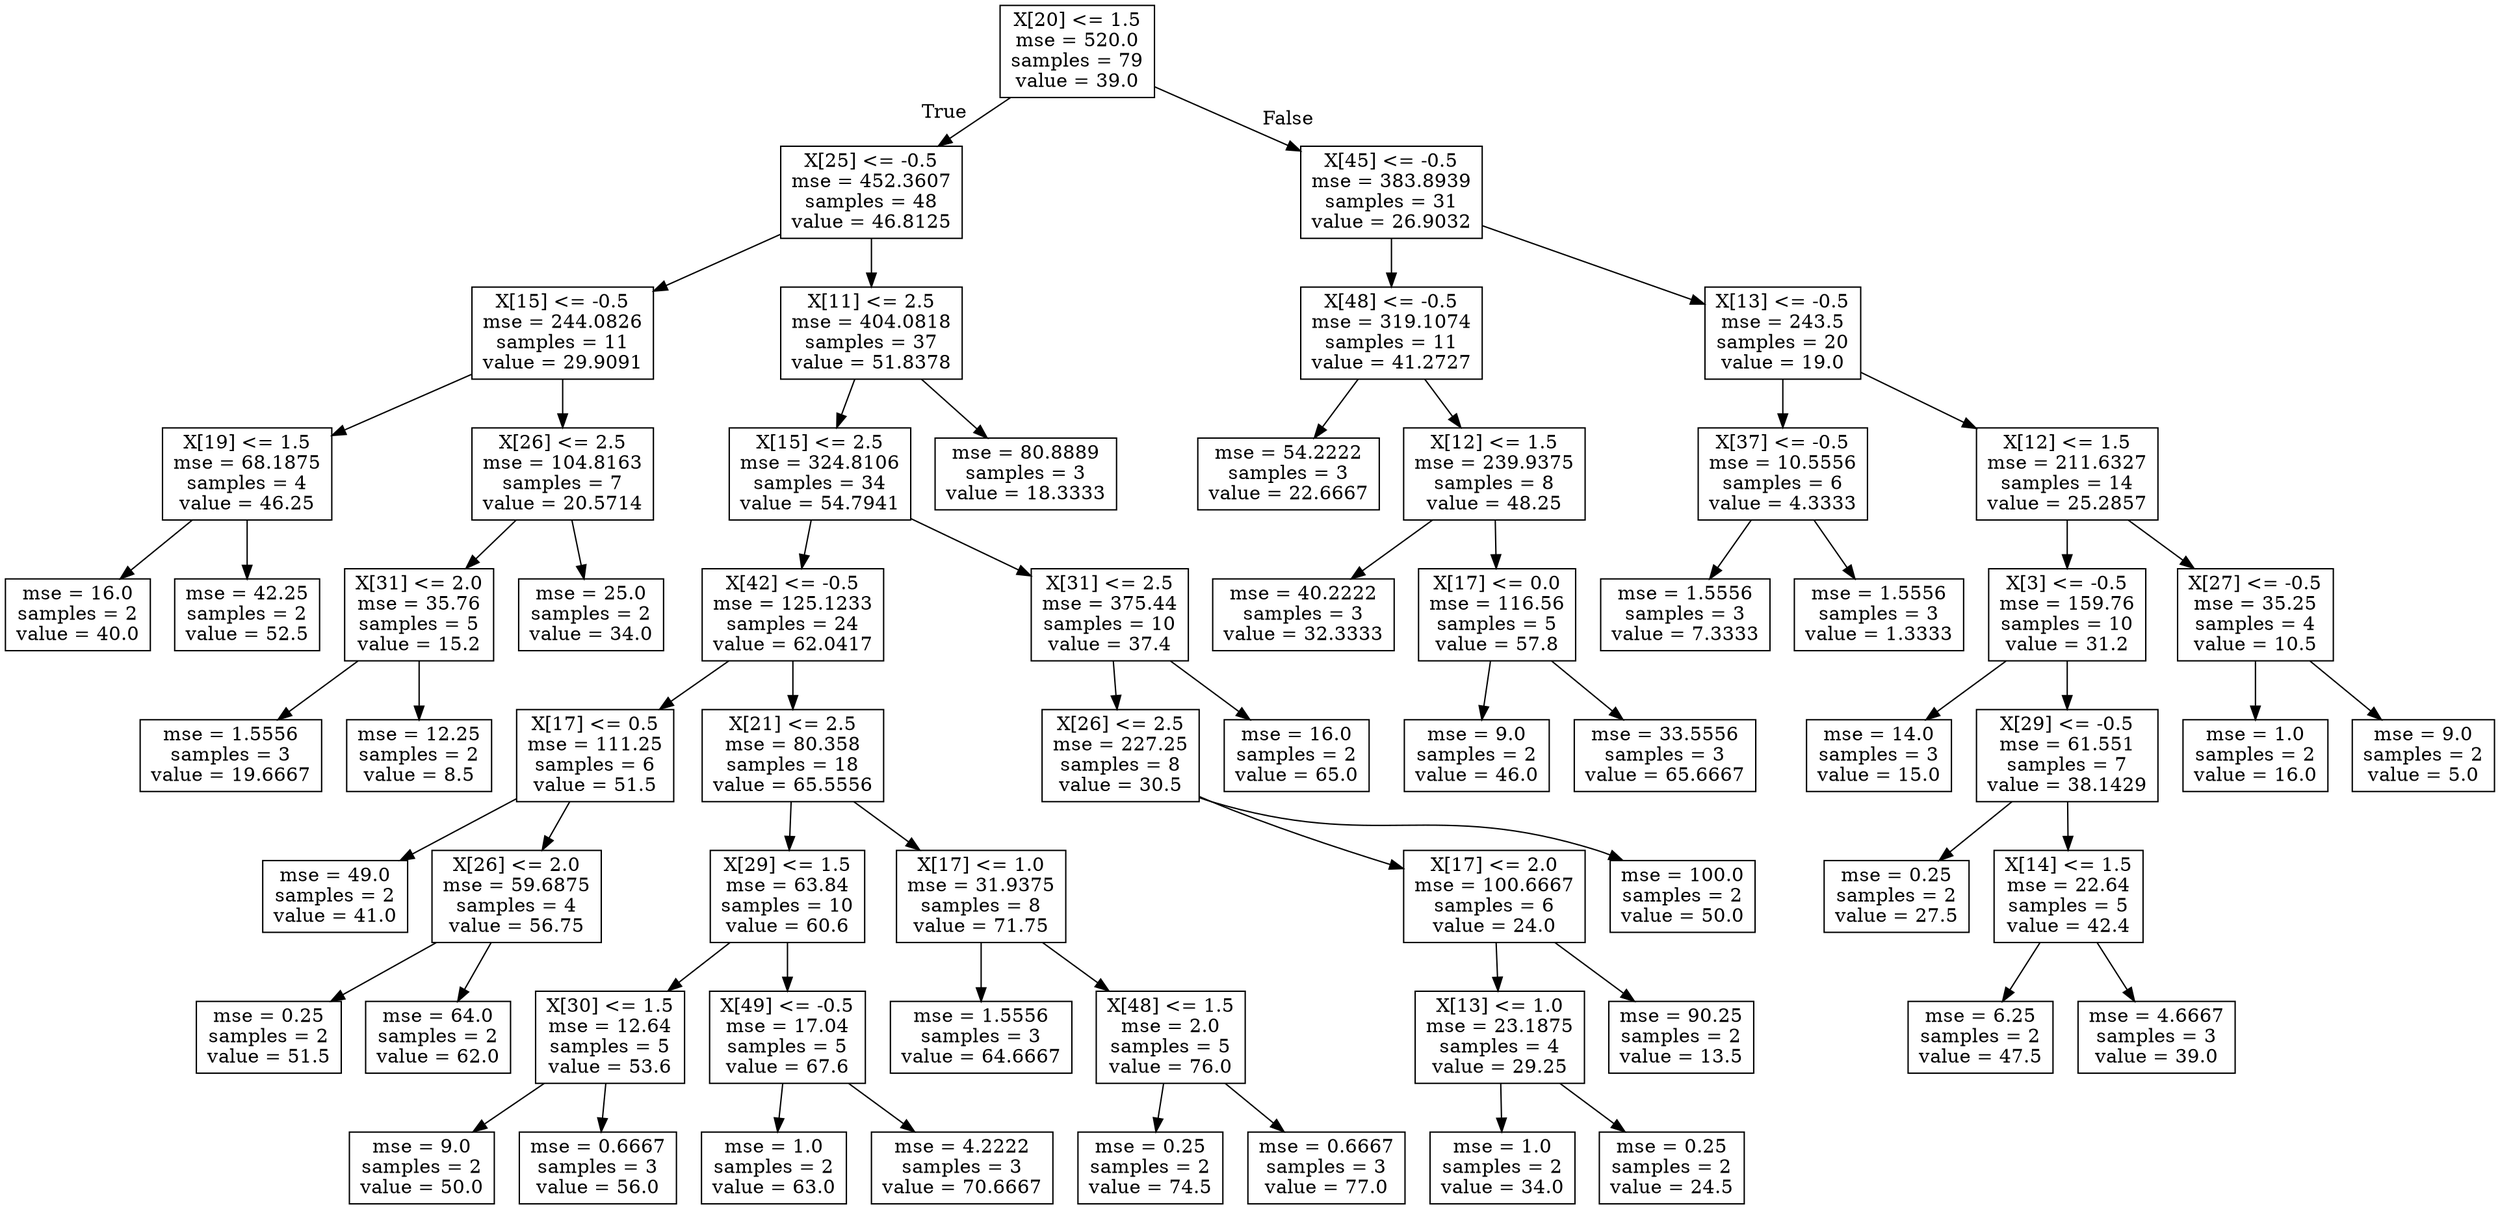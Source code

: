digraph Tree {
node [shape=box] ;
0 [label="X[20] <= 1.5\nmse = 520.0\nsamples = 79\nvalue = 39.0"] ;
1 [label="X[25] <= -0.5\nmse = 452.3607\nsamples = 48\nvalue = 46.8125"] ;
0 -> 1 [labeldistance=2.5, labelangle=45, headlabel="True"] ;
2 [label="X[15] <= -0.5\nmse = 244.0826\nsamples = 11\nvalue = 29.9091"] ;
1 -> 2 ;
3 [label="X[19] <= 1.5\nmse = 68.1875\nsamples = 4\nvalue = 46.25"] ;
2 -> 3 ;
4 [label="mse = 16.0\nsamples = 2\nvalue = 40.0"] ;
3 -> 4 ;
5 [label="mse = 42.25\nsamples = 2\nvalue = 52.5"] ;
3 -> 5 ;
6 [label="X[26] <= 2.5\nmse = 104.8163\nsamples = 7\nvalue = 20.5714"] ;
2 -> 6 ;
7 [label="X[31] <= 2.0\nmse = 35.76\nsamples = 5\nvalue = 15.2"] ;
6 -> 7 ;
8 [label="mse = 1.5556\nsamples = 3\nvalue = 19.6667"] ;
7 -> 8 ;
9 [label="mse = 12.25\nsamples = 2\nvalue = 8.5"] ;
7 -> 9 ;
10 [label="mse = 25.0\nsamples = 2\nvalue = 34.0"] ;
6 -> 10 ;
11 [label="X[11] <= 2.5\nmse = 404.0818\nsamples = 37\nvalue = 51.8378"] ;
1 -> 11 ;
12 [label="X[15] <= 2.5\nmse = 324.8106\nsamples = 34\nvalue = 54.7941"] ;
11 -> 12 ;
13 [label="X[42] <= -0.5\nmse = 125.1233\nsamples = 24\nvalue = 62.0417"] ;
12 -> 13 ;
14 [label="X[17] <= 0.5\nmse = 111.25\nsamples = 6\nvalue = 51.5"] ;
13 -> 14 ;
15 [label="mse = 49.0\nsamples = 2\nvalue = 41.0"] ;
14 -> 15 ;
16 [label="X[26] <= 2.0\nmse = 59.6875\nsamples = 4\nvalue = 56.75"] ;
14 -> 16 ;
17 [label="mse = 0.25\nsamples = 2\nvalue = 51.5"] ;
16 -> 17 ;
18 [label="mse = 64.0\nsamples = 2\nvalue = 62.0"] ;
16 -> 18 ;
19 [label="X[21] <= 2.5\nmse = 80.358\nsamples = 18\nvalue = 65.5556"] ;
13 -> 19 ;
20 [label="X[29] <= 1.5\nmse = 63.84\nsamples = 10\nvalue = 60.6"] ;
19 -> 20 ;
21 [label="X[30] <= 1.5\nmse = 12.64\nsamples = 5\nvalue = 53.6"] ;
20 -> 21 ;
22 [label="mse = 9.0\nsamples = 2\nvalue = 50.0"] ;
21 -> 22 ;
23 [label="mse = 0.6667\nsamples = 3\nvalue = 56.0"] ;
21 -> 23 ;
24 [label="X[49] <= -0.5\nmse = 17.04\nsamples = 5\nvalue = 67.6"] ;
20 -> 24 ;
25 [label="mse = 1.0\nsamples = 2\nvalue = 63.0"] ;
24 -> 25 ;
26 [label="mse = 4.2222\nsamples = 3\nvalue = 70.6667"] ;
24 -> 26 ;
27 [label="X[17] <= 1.0\nmse = 31.9375\nsamples = 8\nvalue = 71.75"] ;
19 -> 27 ;
28 [label="mse = 1.5556\nsamples = 3\nvalue = 64.6667"] ;
27 -> 28 ;
29 [label="X[48] <= 1.5\nmse = 2.0\nsamples = 5\nvalue = 76.0"] ;
27 -> 29 ;
30 [label="mse = 0.25\nsamples = 2\nvalue = 74.5"] ;
29 -> 30 ;
31 [label="mse = 0.6667\nsamples = 3\nvalue = 77.0"] ;
29 -> 31 ;
32 [label="X[31] <= 2.5\nmse = 375.44\nsamples = 10\nvalue = 37.4"] ;
12 -> 32 ;
33 [label="X[26] <= 2.5\nmse = 227.25\nsamples = 8\nvalue = 30.5"] ;
32 -> 33 ;
34 [label="X[17] <= 2.0\nmse = 100.6667\nsamples = 6\nvalue = 24.0"] ;
33 -> 34 ;
35 [label="X[13] <= 1.0\nmse = 23.1875\nsamples = 4\nvalue = 29.25"] ;
34 -> 35 ;
36 [label="mse = 1.0\nsamples = 2\nvalue = 34.0"] ;
35 -> 36 ;
37 [label="mse = 0.25\nsamples = 2\nvalue = 24.5"] ;
35 -> 37 ;
38 [label="mse = 90.25\nsamples = 2\nvalue = 13.5"] ;
34 -> 38 ;
39 [label="mse = 100.0\nsamples = 2\nvalue = 50.0"] ;
33 -> 39 ;
40 [label="mse = 16.0\nsamples = 2\nvalue = 65.0"] ;
32 -> 40 ;
41 [label="mse = 80.8889\nsamples = 3\nvalue = 18.3333"] ;
11 -> 41 ;
42 [label="X[45] <= -0.5\nmse = 383.8939\nsamples = 31\nvalue = 26.9032"] ;
0 -> 42 [labeldistance=2.5, labelangle=-45, headlabel="False"] ;
43 [label="X[48] <= -0.5\nmse = 319.1074\nsamples = 11\nvalue = 41.2727"] ;
42 -> 43 ;
44 [label="mse = 54.2222\nsamples = 3\nvalue = 22.6667"] ;
43 -> 44 ;
45 [label="X[12] <= 1.5\nmse = 239.9375\nsamples = 8\nvalue = 48.25"] ;
43 -> 45 ;
46 [label="mse = 40.2222\nsamples = 3\nvalue = 32.3333"] ;
45 -> 46 ;
47 [label="X[17] <= 0.0\nmse = 116.56\nsamples = 5\nvalue = 57.8"] ;
45 -> 47 ;
48 [label="mse = 9.0\nsamples = 2\nvalue = 46.0"] ;
47 -> 48 ;
49 [label="mse = 33.5556\nsamples = 3\nvalue = 65.6667"] ;
47 -> 49 ;
50 [label="X[13] <= -0.5\nmse = 243.5\nsamples = 20\nvalue = 19.0"] ;
42 -> 50 ;
51 [label="X[37] <= -0.5\nmse = 10.5556\nsamples = 6\nvalue = 4.3333"] ;
50 -> 51 ;
52 [label="mse = 1.5556\nsamples = 3\nvalue = 7.3333"] ;
51 -> 52 ;
53 [label="mse = 1.5556\nsamples = 3\nvalue = 1.3333"] ;
51 -> 53 ;
54 [label="X[12] <= 1.5\nmse = 211.6327\nsamples = 14\nvalue = 25.2857"] ;
50 -> 54 ;
55 [label="X[3] <= -0.5\nmse = 159.76\nsamples = 10\nvalue = 31.2"] ;
54 -> 55 ;
56 [label="mse = 14.0\nsamples = 3\nvalue = 15.0"] ;
55 -> 56 ;
57 [label="X[29] <= -0.5\nmse = 61.551\nsamples = 7\nvalue = 38.1429"] ;
55 -> 57 ;
58 [label="mse = 0.25\nsamples = 2\nvalue = 27.5"] ;
57 -> 58 ;
59 [label="X[14] <= 1.5\nmse = 22.64\nsamples = 5\nvalue = 42.4"] ;
57 -> 59 ;
60 [label="mse = 6.25\nsamples = 2\nvalue = 47.5"] ;
59 -> 60 ;
61 [label="mse = 4.6667\nsamples = 3\nvalue = 39.0"] ;
59 -> 61 ;
62 [label="X[27] <= -0.5\nmse = 35.25\nsamples = 4\nvalue = 10.5"] ;
54 -> 62 ;
63 [label="mse = 1.0\nsamples = 2\nvalue = 16.0"] ;
62 -> 63 ;
64 [label="mse = 9.0\nsamples = 2\nvalue = 5.0"] ;
62 -> 64 ;
}